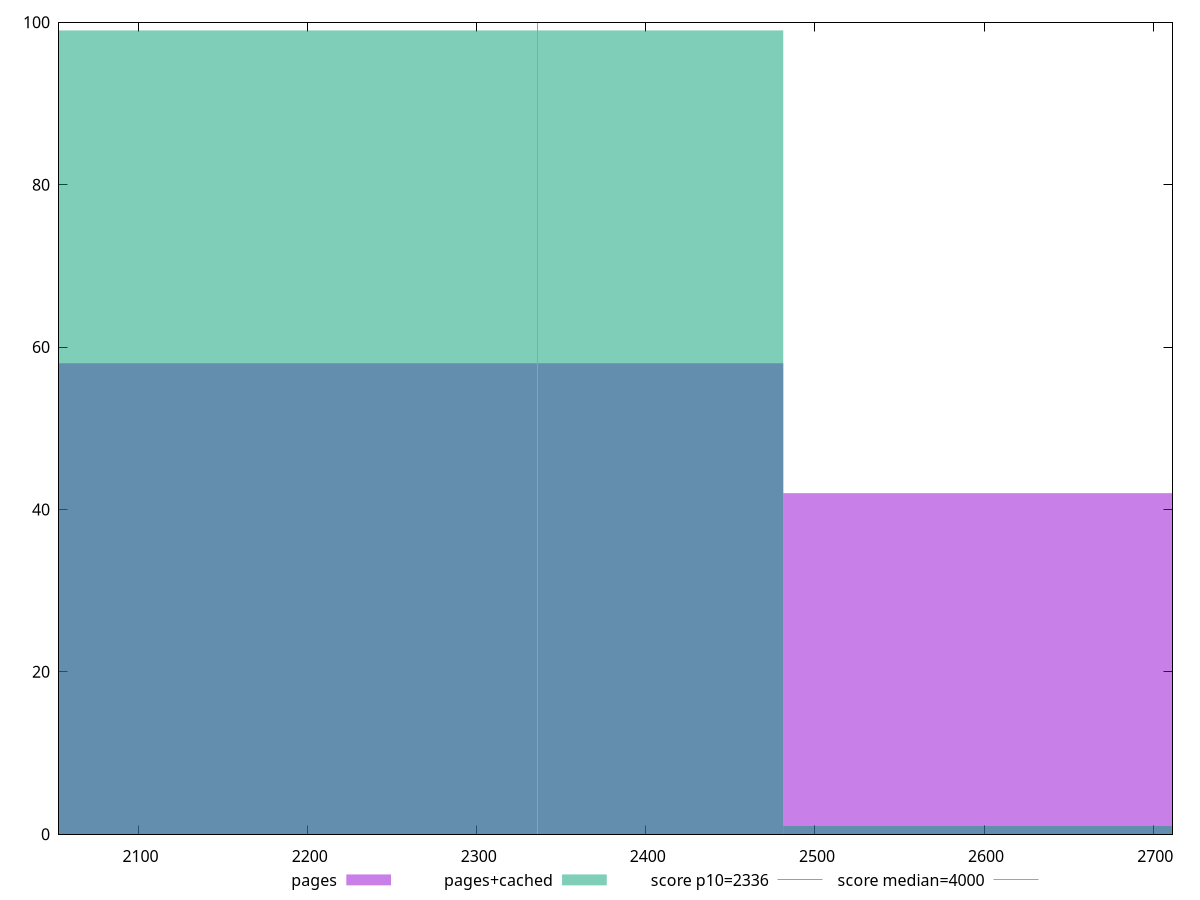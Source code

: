 reset

$pages <<EOF
2706.8236636237452 42
2255.6863863531207 58
EOF

$pagesCached <<EOF
2706.8236636237452 1
2255.6863863531207 99
EOF

set key outside below
set boxwidth 451.13727727062417
set xrange [2052.973:2711.433]
set yrange [0:100]
set trange [0:100]
set style fill transparent solid 0.5 noborder

set parametric
set terminal svg size 640, 500 enhanced background rgb 'white'
set output "report_00026_2021-02-22T21:38:55.199Z/first-meaningful-paint/comparison/histogram/0_vs_1.svg"

plot $pages title "pages" with boxes, \
     $pagesCached title "pages+cached" with boxes, \
     2336,t title "score p10=2336", \
     4000,t title "score median=4000"

reset
